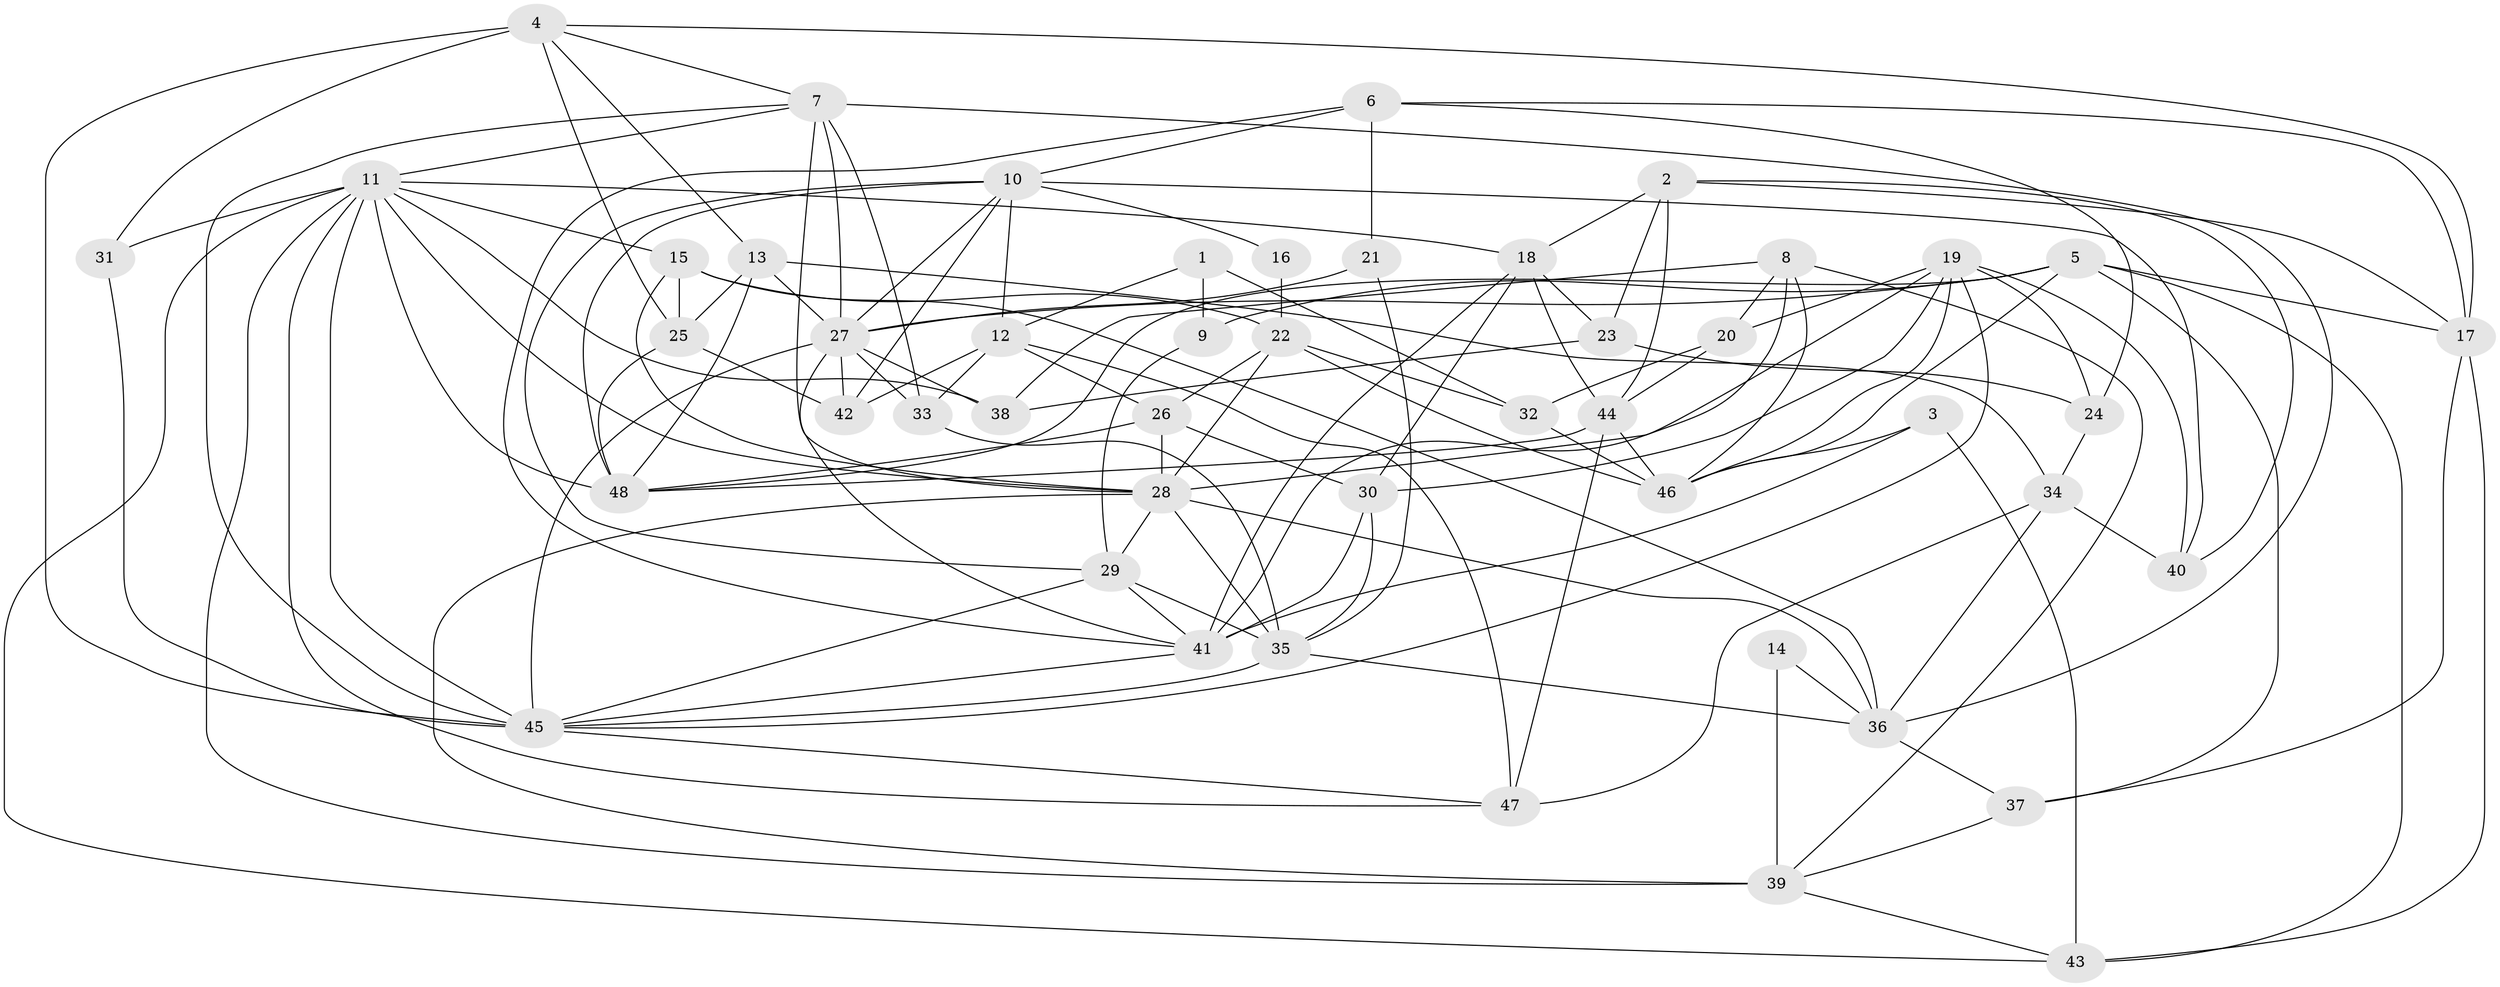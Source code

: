 // original degree distribution, {5: 0.19791666666666666, 4: 0.2708333333333333, 3: 0.2708333333333333, 6: 0.08333333333333333, 7: 0.052083333333333336, 2: 0.125}
// Generated by graph-tools (version 1.1) at 2025/01/03/09/25 03:01:57]
// undirected, 48 vertices, 132 edges
graph export_dot {
graph [start="1"]
  node [color=gray90,style=filled];
  1;
  2;
  3;
  4;
  5;
  6;
  7;
  8;
  9;
  10;
  11;
  12;
  13;
  14;
  15;
  16;
  17;
  18;
  19;
  20;
  21;
  22;
  23;
  24;
  25;
  26;
  27;
  28;
  29;
  30;
  31;
  32;
  33;
  34;
  35;
  36;
  37;
  38;
  39;
  40;
  41;
  42;
  43;
  44;
  45;
  46;
  47;
  48;
  1 -- 9 [weight=1.0];
  1 -- 12 [weight=1.0];
  1 -- 32 [weight=1.0];
  2 -- 17 [weight=1.0];
  2 -- 18 [weight=1.0];
  2 -- 23 [weight=1.0];
  2 -- 40 [weight=1.0];
  2 -- 44 [weight=1.0];
  3 -- 41 [weight=1.0];
  3 -- 43 [weight=1.0];
  3 -- 46 [weight=1.0];
  4 -- 7 [weight=1.0];
  4 -- 13 [weight=1.0];
  4 -- 17 [weight=1.0];
  4 -- 25 [weight=1.0];
  4 -- 31 [weight=1.0];
  4 -- 45 [weight=2.0];
  5 -- 9 [weight=1.0];
  5 -- 17 [weight=1.0];
  5 -- 27 [weight=1.0];
  5 -- 37 [weight=1.0];
  5 -- 43 [weight=1.0];
  5 -- 46 [weight=1.0];
  5 -- 48 [weight=1.0];
  6 -- 10 [weight=1.0];
  6 -- 17 [weight=1.0];
  6 -- 21 [weight=1.0];
  6 -- 24 [weight=1.0];
  6 -- 41 [weight=1.0];
  7 -- 11 [weight=1.0];
  7 -- 27 [weight=1.0];
  7 -- 28 [weight=1.0];
  7 -- 33 [weight=1.0];
  7 -- 36 [weight=1.0];
  7 -- 45 [weight=1.0];
  8 -- 20 [weight=1.0];
  8 -- 38 [weight=1.0];
  8 -- 39 [weight=1.0];
  8 -- 41 [weight=1.0];
  8 -- 46 [weight=1.0];
  9 -- 29 [weight=1.0];
  10 -- 12 [weight=1.0];
  10 -- 16 [weight=1.0];
  10 -- 27 [weight=1.0];
  10 -- 29 [weight=1.0];
  10 -- 40 [weight=1.0];
  10 -- 42 [weight=1.0];
  10 -- 48 [weight=1.0];
  11 -- 15 [weight=1.0];
  11 -- 18 [weight=1.0];
  11 -- 28 [weight=1.0];
  11 -- 31 [weight=1.0];
  11 -- 38 [weight=1.0];
  11 -- 39 [weight=1.0];
  11 -- 43 [weight=1.0];
  11 -- 45 [weight=1.0];
  11 -- 47 [weight=1.0];
  11 -- 48 [weight=1.0];
  12 -- 26 [weight=1.0];
  12 -- 33 [weight=1.0];
  12 -- 42 [weight=1.0];
  12 -- 47 [weight=1.0];
  13 -- 25 [weight=2.0];
  13 -- 27 [weight=1.0];
  13 -- 34 [weight=1.0];
  13 -- 48 [weight=1.0];
  14 -- 36 [weight=1.0];
  14 -- 39 [weight=2.0];
  15 -- 22 [weight=1.0];
  15 -- 25 [weight=1.0];
  15 -- 28 [weight=1.0];
  15 -- 36 [weight=1.0];
  16 -- 22 [weight=1.0];
  17 -- 37 [weight=1.0];
  17 -- 43 [weight=1.0];
  18 -- 23 [weight=2.0];
  18 -- 30 [weight=1.0];
  18 -- 41 [weight=2.0];
  18 -- 44 [weight=1.0];
  19 -- 20 [weight=2.0];
  19 -- 24 [weight=1.0];
  19 -- 28 [weight=1.0];
  19 -- 30 [weight=1.0];
  19 -- 40 [weight=1.0];
  19 -- 45 [weight=1.0];
  19 -- 46 [weight=1.0];
  20 -- 32 [weight=1.0];
  20 -- 44 [weight=1.0];
  21 -- 27 [weight=1.0];
  21 -- 35 [weight=1.0];
  22 -- 26 [weight=1.0];
  22 -- 28 [weight=1.0];
  22 -- 32 [weight=1.0];
  22 -- 46 [weight=2.0];
  23 -- 24 [weight=2.0];
  23 -- 38 [weight=1.0];
  24 -- 34 [weight=1.0];
  25 -- 42 [weight=1.0];
  25 -- 48 [weight=1.0];
  26 -- 28 [weight=1.0];
  26 -- 30 [weight=1.0];
  26 -- 48 [weight=1.0];
  27 -- 33 [weight=1.0];
  27 -- 38 [weight=1.0];
  27 -- 41 [weight=1.0];
  27 -- 42 [weight=1.0];
  27 -- 45 [weight=1.0];
  28 -- 29 [weight=1.0];
  28 -- 35 [weight=1.0];
  28 -- 36 [weight=1.0];
  28 -- 39 [weight=1.0];
  29 -- 35 [weight=1.0];
  29 -- 41 [weight=1.0];
  29 -- 45 [weight=1.0];
  30 -- 35 [weight=1.0];
  30 -- 41 [weight=1.0];
  31 -- 45 [weight=1.0];
  32 -- 46 [weight=2.0];
  33 -- 35 [weight=1.0];
  34 -- 36 [weight=1.0];
  34 -- 40 [weight=1.0];
  34 -- 47 [weight=1.0];
  35 -- 36 [weight=1.0];
  35 -- 45 [weight=1.0];
  36 -- 37 [weight=1.0];
  37 -- 39 [weight=1.0];
  39 -- 43 [weight=1.0];
  41 -- 45 [weight=1.0];
  44 -- 46 [weight=1.0];
  44 -- 47 [weight=1.0];
  44 -- 48 [weight=1.0];
  45 -- 47 [weight=1.0];
}
